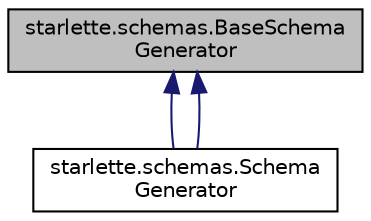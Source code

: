 digraph "starlette.schemas.BaseSchemaGenerator"
{
 // LATEX_PDF_SIZE
  edge [fontname="Helvetica",fontsize="10",labelfontname="Helvetica",labelfontsize="10"];
  node [fontname="Helvetica",fontsize="10",shape=record];
  Node1 [label="starlette.schemas.BaseSchema\lGenerator",height=0.2,width=0.4,color="black", fillcolor="grey75", style="filled", fontcolor="black",tooltip=" "];
  Node1 -> Node2 [dir="back",color="midnightblue",fontsize="10",style="solid",fontname="Helvetica"];
  Node2 [label="starlette.schemas.Schema\lGenerator",height=0.2,width=0.4,color="black", fillcolor="white", style="filled",URL="$classstarlette_1_1schemas_1_1SchemaGenerator.html",tooltip=" "];
  Node1 -> Node2 [dir="back",color="midnightblue",fontsize="10",style="solid",fontname="Helvetica"];
}
